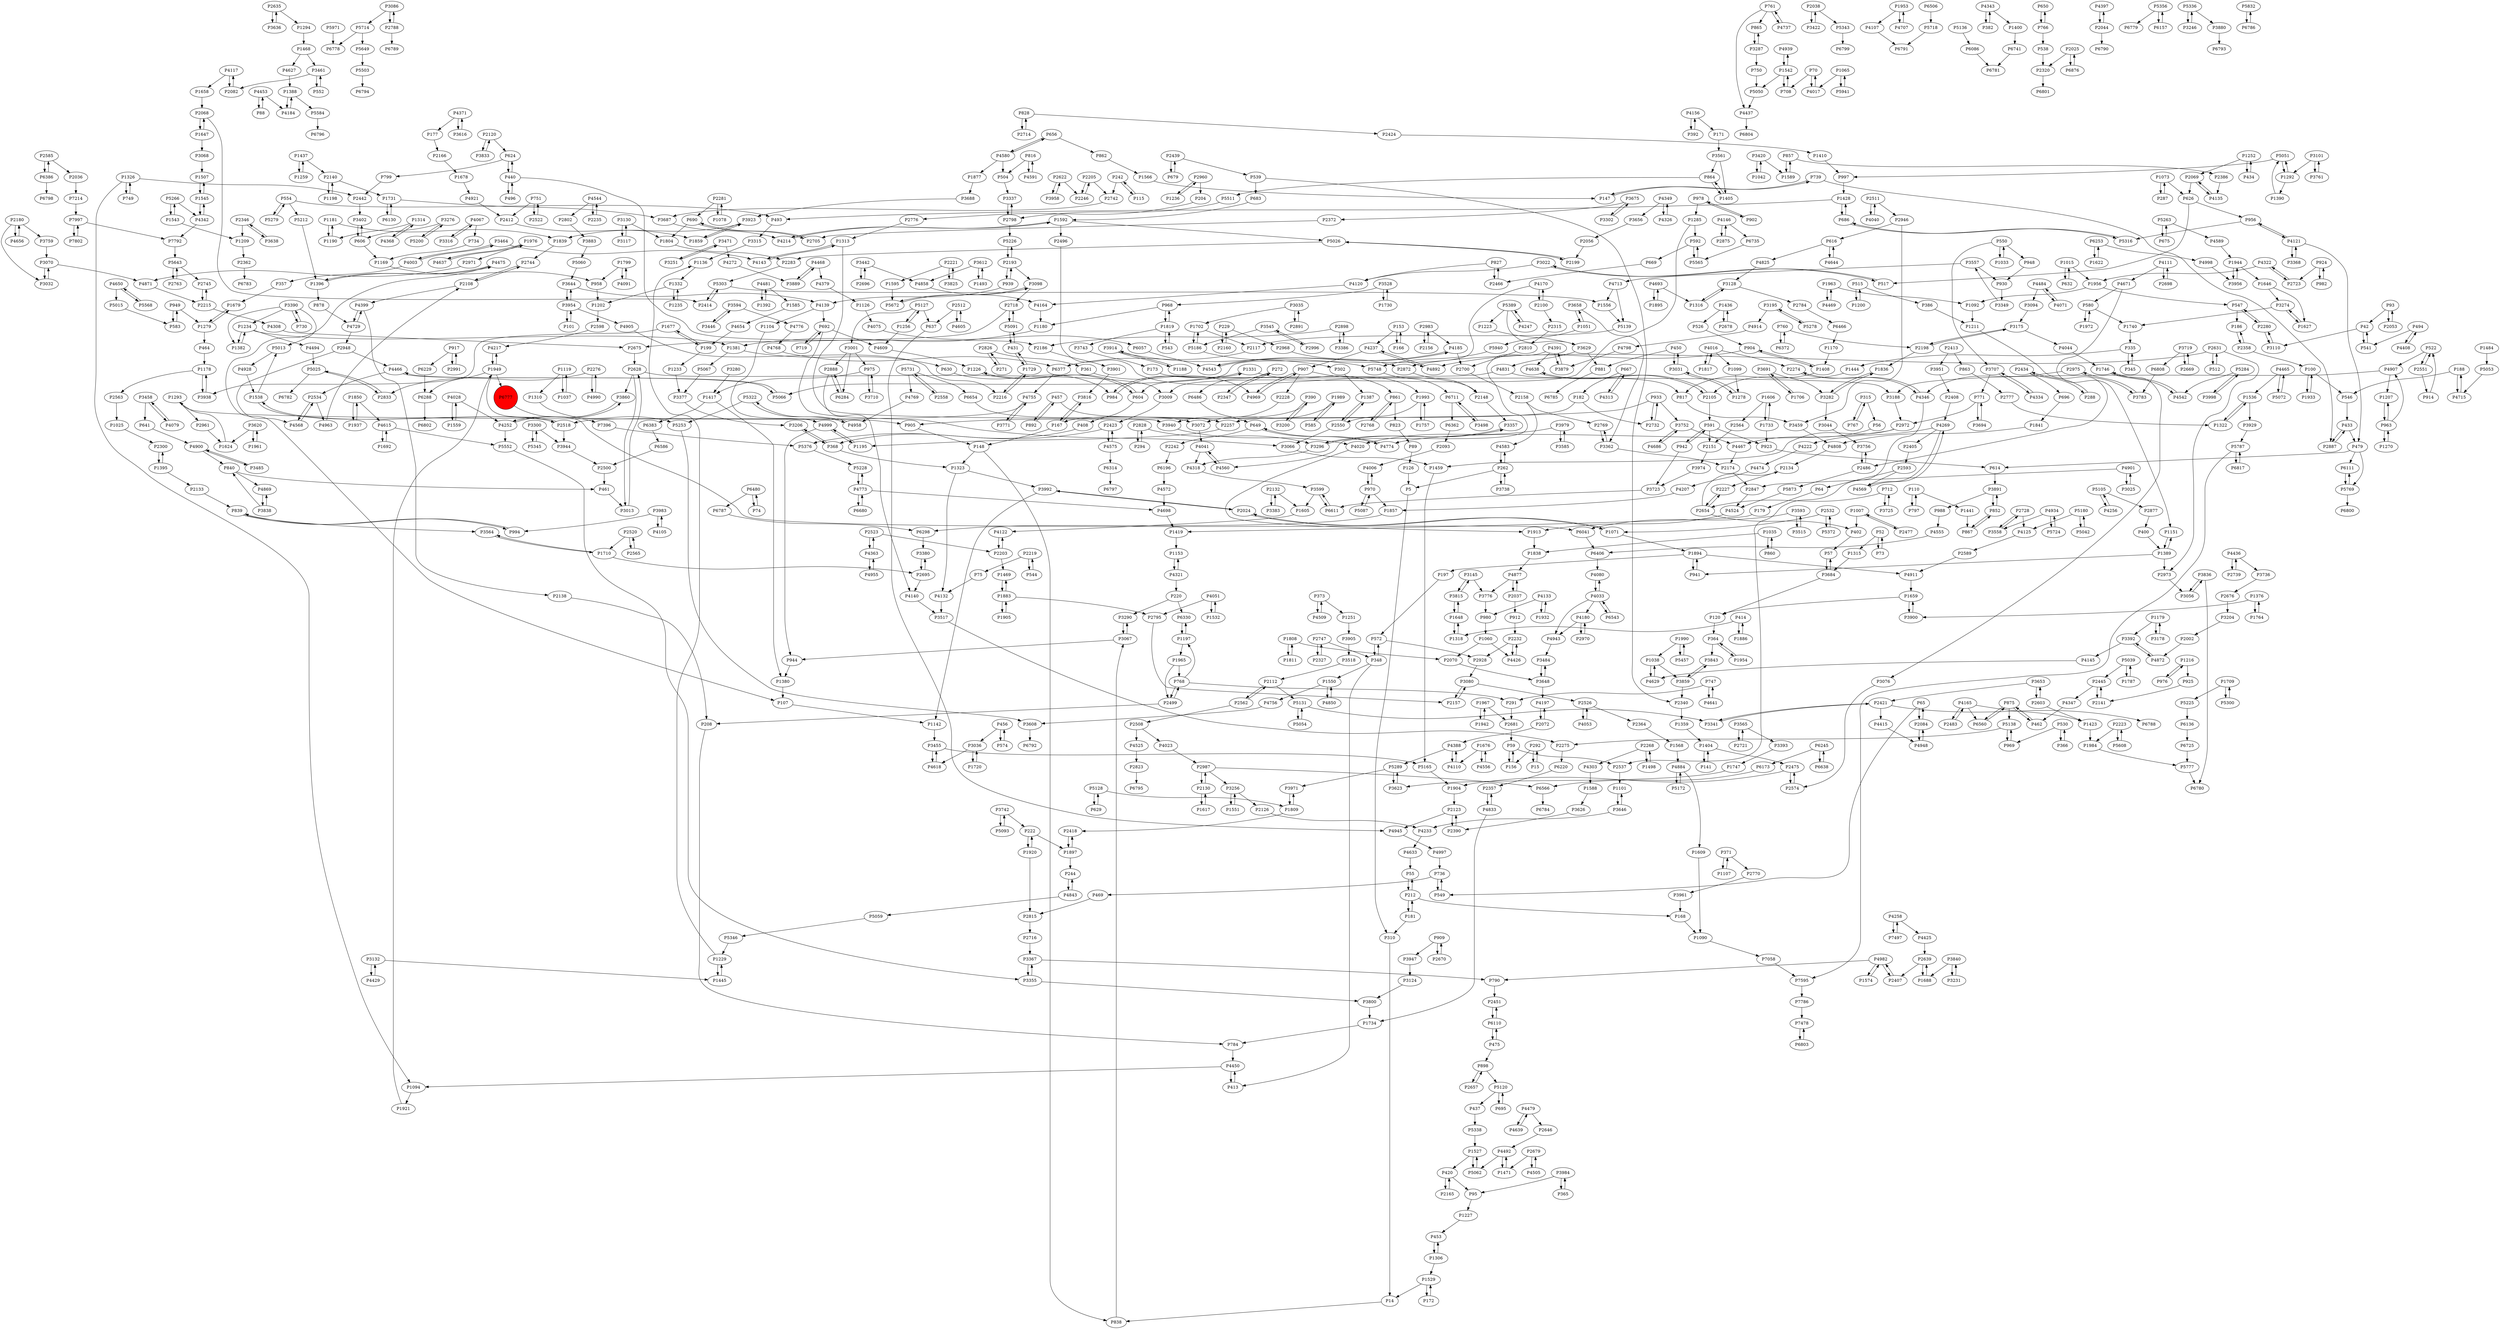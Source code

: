 digraph {
	P1428 -> P493
	P2442 -> P3402
	P4877 -> P2037
	P2072 -> P4197
	P2358 -> P100
	P3761 -> P3101
	P1709 -> P5300
	P1007 -> P2477
	P4067 -> P734
	P4143 -> P1313
	P3992 -> P2024
	P2961 -> P1624
	P1559 -> P4028
	P504 -> P3337
	P89 -> P126
	P3464 -> P4143
	P5568 -> P4650
	P1223 -> P3629
	P1007 -> P402
	P839 -> P994
	P1376 -> P1764
	P2523 -> P2203
	P4033 -> P4180
	P4197 -> P2072
	P2002 -> P4872
	P1252 -> P434
	P14 -> P838
	P768 -> P1197
	P4020 -> P1913
	P1436 -> P526
	P3974 -> P3723
	P2728 -> P4125
	P3648 -> P4197
	P4140 -> P3517
	P2130 -> P2987
	P5062 -> P1527
	P4544 -> P2802
	P4222 -> P4474
	P2108 -> P4399
	P3302 -> P3675
	P1322 -> P1536
	P3629 -> P881
	P335 -> P1444
	P2232 -> P2928
	P1993 -> P1757
	P3464 -> P4003
	P1731 -> P6130
	P2157 -> P3080
	P1809 -> P2418
	P420 -> P2165
	P5087 -> P970
	P1404 -> P141
	P4831 -> P604
	P5971 -> P6778
	P4117 -> P1658
	P1897 -> P2418
	P898 -> P2657
	P6298 -> P3380
	P1877 -> P3688
	P827 -> P2466
	P2551 -> P914
	P2423 -> P5376
	P2888 -> P6284
	P1605 -> P4122
	P4755 -> P3771
	P3594 -> P3446
	P1841 -> P4808
	P3274 -> P1627
	P4349 -> P4326
	P2744 -> P2108
	P686 -> P5316
	P1710 -> P2695
	P5131 -> P5054
	P4650 -> P5568
	P912 -> P2232
	P4997 -> P736
	P2631 -> P2973
	P4637 -> P1976
	P4237 -> P907
	P4347 -> P462
	P1099 -> P1278
	P4575 -> P2423
	P1622 -> P6253
	P1734 -> P784
	P1256 -> P4609
	P4939 -> P1542
	P220 -> P3290
	P4798 -> P3879
	P390 -> P167
	P857 -> P2386
	P994 -> P839
	P592 -> P669
	P100 -> P1933
	P626 -> P956
	P2565 -> P2520
	P2038 -> P3422
	P2946 -> P3459
	P2268 -> P1498
	P2340 -> P1359
	P2280 -> P547
	P3442 -> P4858
	P4474 -> P4207
	P1259 -> P1437
	P4943 -> P3484
	P294 -> P2828
	P4524 -> P1913
	P3742 -> P5093
	P6586 -> P2500
	P949 -> P1279
	P70 -> P4017
	P2739 -> P4436
	P2445 -> P2141
	P1316 -> P3128
	P630 -> P984
	P3455 -> P5165
	P1953 -> P4107
	P1857 -> P6298
	P5072 -> P4465
	P3688 -> P3923
	P4492 -> P1471
	P1949 -> P6288
	P3390 -> P5013
	P3251 -> P3471
	P574 -> P456
	P3101 -> P3761
	P1659 -> P3900
	P3938 -> P1178
	P4773 -> P5228
	P541 -> P42
	P2551 -> P522
	P3422 -> P2038
	P4170 -> P2100
	P1234 -> P1382
	P302 -> P1387
	P930 -> P3349
	P15 -> P292
	P5777 -> P6780
	P3984 -> P365
	P3124 -> P3800
	P3836 -> P3056
	P4016 -> P2274
	P2123 -> P2390
	P469 -> P2815
	P1417 -> P1380
	P5066 -> P4466
	P3393 -> P1747
	P3593 -> P3515
	P6611 -> P3599
	P1382 -> P1234
	P2408 -> P4269
	P5059 -> P5346
	P4326 -> P4349
	P5552 -> P3355
	P768 -> P291
	P7478 -> P6803
	P1405 -> P864
	P522 -> P4907
	P771 -> P2972
	P1292 -> P1390
	P580 -> P1972
	P2424 -> P1410
	P1332 -> P1202
	P288 -> P2434
	P712 -> P3725
	P390 -> P3200
	P7214 -> P7997
	P1107 -> P371
	P291 -> P2681
	P4388 -> P4110
	P3001 -> P6284
	P1617 -> P2130
	P70 -> P708
	P1094 -> P1921
	P1310 -> P5253
	P1390 -> P5051
	P669 -> P2466
	P3044 -> P3756
	P5105 -> P4256
	P3001 -> P2888
	P5015 -> P583
	P1178 -> P2563
	P4185 -> P2700
	P624 -> P440
	P924 -> P2723
	P2747 -> P348
	P2223 -> P1984
	P958 -> P1202
	P4572 -> P4698
	P2105 -> P591
	P2888 -> P4140
	P366 -> P530
	P2875 -> P4146
	P153 -> P166
	P2451 -> P6110
	P4346 -> P2537
	P3710 -> P975
	P4945 -> P4997
	P4016 -> P1099
	P2777 -> P1322
	P1895 -> P4693
	P909 -> P2670
	P2654 -> P2227
	P3035 -> P2891
	P3098 -> P2718
	P695 -> P5120
	P4892 -> P4237
	P1400 -> P6741
	P7997 -> P7792
	P1073 -> P287
	P3833 -> P2120
	P3594 -> P4776
	P3471 -> P4272
	P3031 -> P450
	P5731 -> P2558
	P2215 -> P4308
	P5 -> P310
	P1550 -> P4850
	P840 -> P4869
	P6110 -> P2451
	P4774 -> P649
	P3771 -> P4755
	P3840 -> P3231
	P6386 -> P6798
	P2718 -> P2675
	P2987 -> P6566
	P6111 -> P5769
	P4871 -> P2215
	P2216 -> P1729
	P197 -> P572
	P1990 -> P1038
	P3256 -> P1551
	P1388 -> P4184
	P690 -> P1804
	P2972 -> P1459
	P1015 -> P1956
	P4146 -> P2875
	P1949 -> P6041
	P7997 -> P7802
	P95 -> P1227
	P1252 -> P2069
	P3859 -> P2340
	P6383 -> P6586
	P650 -> P766
	P4580 -> P1877
	P4391 -> P3879
	P1015 -> P632
	P2523 -> P4363
	P1949 -> P6777
	P2973 -> P3056
	P2439 -> P679
	P1170 -> P1408
	P1035 -> P860
	P3653 -> P2421
	P5503 -> P6794
	P2522 -> P751
	P4877 -> P3776
	P3725 -> P712
	P892 -> P457
	P1595 -> P5672
	P2558 -> P5731
	P1677 -> P199
	P3752 -> P4467
	P6330 -> P1197
	P968 -> P1180
	P402 -> P57
	P3420 -> P1589
	P1545 -> P4342
	P5172 -> P4884
	P1226 -> P604
	P4321 -> P220
	P683 -> P1592
	P1408 -> P904
	P4091 -> P1799
	P6480 -> P74
	P790 -> P2451
	P1313 -> P4143
	P3485 -> P4900
	P768 -> P2499
	P1883 -> P1905
	P2698 -> P4111
	P526 -> P904
	P494 -> P4408
	P7396 -> P5376
	P1536 -> P1322
	P3743 -> P173
	P2205 -> P2742
	P5289 -> P3971
	P3287 -> P865
	P3838 -> P4869
	P4475 -> P107
	P5200 -> P3276
	P970 -> P4006
	P546 -> P433
	P2174 -> P2847
	P878 -> P4729
	P4170 -> P5066
	P433 -> P2887
	P4397 -> P2044
	P692 -> P719
	P686 -> P1428
	P1624 -> P1293
	P948 -> P930
	P1285 -> P3009
	P4003 -> P357
	P6711 -> P3498
	P167 -> P3816
	P1313 -> P3940
	P1538 -> P5013
	P1169 -> P958
	P4322 -> P1956
	P220 -> P6330
	P1542 -> P4939
	P5565 -> P592
	P1408 -> P817
	P5165 -> P1904
	P2508 -> P4525
	P591 -> P942
	P4468 -> P3889
	P2550 -> P3066
	P2716 -> P3367
	P1592 -> P5026
	P110 -> P797
	P5356 -> P6779
	P6157 -> P5356
	P1799 -> P4091
	P5093 -> P3742
	P3561 -> P864
	P2414 -> P5303
	P4023 -> P2987
	P5180 -> P4125
	P3368 -> P4121
	P1976 -> P4637
	P1648 -> P3815
	P2585 -> P6386
	P2520 -> P1710
	P4121 -> P3368
	P4121 -> P956
	P1954 -> P364
	P6506 -> P5718
	P6480 -> P6787
	P440 -> P2186
	P547 -> P186
	P1331 -> P984
	P73 -> P52
	P5091 -> P431
	P2823 -> P6795
	P3392 -> P4145
	P3128 -> P2784
	P4006 -> P970
	P408 -> P368
	P2991 -> P917
	P2407 -> P4982
	P550 -> P3707
	P2276 -> P2833
	P272 -> P2347
	P3623 -> P5289
	P852 -> P867
	P5941 -> P1065
	P3280 -> P1417
	P1179 -> P3178
	P1606 -> P1733
	P4075 -> P6057
	P917 -> P2991
	P3296 -> P3357
	P2037 -> P4877
	P182 -> P2732
	P2180 -> P3759
	P3446 -> P3594
	P1417 -> P6383
	P1035 -> P1838
	P4901 -> P3025
	P42 -> P541
	P6377 -> P4755
	P4346 -> P2274
	P1306 -> P453
	P2126 -> P4233
	P5336 -> P3246
	P3565 -> P3393
	P2140 -> P1731
	P624 -> P799
	P3646 -> P1101
	P1507 -> P1545
	P6560 -> P875
	P2675 -> P2628
	P3859 -> P3843
	P6136 -> P6725
	P2165 -> P420
	P2315 -> P2810
	P262 -> P3738
	P1730 -> P3528
	P4469 -> P1963
	P1920 -> P222
	P2872 -> P2148
	P479 -> P6111
	P2562 -> P2508
	P6057 -> P4543
	P2357 -> P4833
	P861 -> P823
	P5050 -> P4437
	P4969 -> P907
	P4467 -> P2174
	P6196 -> P4572
	P6741 -> P6781
	P433 -> P479
	P2971 -> P4871
	P2728 -> P3558
	P1256 -> P5127
	P3905 -> P3518
	P816 -> P4591
	P368 -> P1323
	P5303 -> P1556
	P4051 -> P2795
	P2802 -> P3883
	P2696 -> P3442
	P6253 -> P1622
	P6680 -> P4773
	P2300 -> P1395
	P1702 -> P5186
	P1731 -> P3687
	P3130 -> P1804
	P1819 -> P3743
	P2223 -> P5608
	P939 -> P2193
	P1904 -> P2123
	P3341 -> P2421
	P881 -> P6785
	P3117 -> P3130
	P5042 -> P5180
	P4776 -> P4768
	P1747 -> P3623
	P616 -> P4644
	P3067 -> P944
	P5343 -> P6799
	P3282 -> P1836
	P5584 -> P6796
	P2603 -> P3653
	P5136 -> P6086
	P2654 -> P2134
	P1542 -> P708
	P3954 -> P101
	P5284 -> P4542
	P6372 -> P760
	P6314 -> P6797
	P4825 -> P3128
	P4391 -> P4638
	P4999 -> P1195
	P4313 -> P667
	P3658 -> P3362
	P3080 -> P2157
	P3900 -> P1659
	P6288 -> P6802
	P2134 -> P2227
	P3719 -> P6808
	P2676 -> P3204
	P530 -> P366
	P2512 -> P4605
	P4481 -> P1392
	P292 -> P15
	P988 -> P4555
	P3461 -> P552
	P1092 -> P1211
	P6777 -> P7396
	P1746 -> P4542
	P3646 -> P4233
	P799 -> P2442
	P1179 -> P3392
	P1216 -> P976
	P656 -> P862
	P3036 -> P1720
	P1389 -> P1151
	P3616 -> P4371
	P4843 -> P5059
	P1692 -> P4615
	P1678 -> P4921
	P626 -> P517
	P2705 -> P690
	P1894 -> P941
	P4833 -> P1734
	P1961 -> P3620
	P739 -> P147
	P42 -> P3110
	P1235 -> P1332
	P4583 -> P262
	P440 -> P496
	P4125 -> P2589
	P348 -> P1550
	P1437 -> P2140
	P554 -> P493
	P2423 -> P4575
	P2044 -> P6790
	P3951 -> P2408
	P4556 -> P1676
	P4120 -> P4164
	P3545 -> P2996
	P1658 -> P2068
	P1606 -> P2564
	P65 -> P549
	P3691 -> P1706
	P4773 -> P6680
	P4033 -> P4943
	P1956 -> P1092
	P862 -> P1566
	P461 -> P3013
	P4256 -> P5105
	P3992 -> P1142
	P5748 -> P6711
	P861 -> P2768
	P3094 -> P3175
	P208 -> P784
	P2563 -> P1025
	P1956 -> P547
	P4633 -> P55
	P6876 -> P2025
	P4484 -> P4071
	P2025 -> P6876
	P2628 -> P3860
	P4693 -> P1316
	P2635 -> P3636
	P4544 -> P2235
	P5051 -> P997
	P2631 -> P512
	P52 -> P73
	P3110 -> P2280
	P3684 -> P120
	P2798 -> P3337
	P5225 -> P6136
	P1920 -> P2815
	P3961 -> P168
	P1468 -> P3461
	P6803 -> P7478
	P413 -> P4450
	P2975 -> P3783
	P365 -> P3984
	P5511 -> P2798
	P2180 -> P4656
	P4342 -> P7792
	P5025 -> P6782
	P3979 -> P3585
	P736 -> P549
	P3175 -> P4044
	P2486 -> P5873
	P734 -> P1169
	P4713 -> P1556
	P1498 -> P2268
	P4568 -> P2534
	P244 -> P4843
	P2158 -> P4583
	P2593 -> P64
	P4934 -> P3558
	P583 -> P949
	P3891 -> P988
	P2776 -> P1313
	P4017 -> P70
	P1060 -> P4426
	P2574 -> P2475
	P4269 -> P4222
	P4639 -> P4479
	P5091 -> P2718
	P515 -> P1200
	P5228 -> P4773
	P907 -> P4969
	P904 -> P4892
	P4107 -> P6791
	P2898 -> P3386
	P2140 -> P1198
	P2622 -> P3958
	P4591 -> P816
	P3274 -> P1740
	P1209 -> P2362
	P4033 -> P4080
	P5731 -> P4769
	P2193 -> P3098
	P315 -> P56
	P5105 -> P2877
	P171 -> P3561
	P1037 -> P1119
	P3983 -> P994
	P4858 -> P4164
	P186 -> P2358
	P3707 -> P4334
	P1285 -> P592
	P2593 -> P4569
	P2511 -> P2946
	P2072 -> P4388
	P550 -> P948
	P5724 -> P4934
	P4609 -> P1226
	P2483 -> P4165
	P5718 -> P6791
	P1445 -> P1229
	P2635 -> P1294
	P2589 -> P4911
	P2044 -> P4397
	P4958 -> P5322
	P479 -> P5769
	P1197 -> P1965
	P3940 -> P4020
	P1236 -> P2960
	P4067 -> P3316
	P942 -> P591
	P4258 -> P4425
	P550 -> P1033
	P761 -> P4737
	P4955 -> P4363
	P147 -> P739
	P1202 -> P2598
	P1679 -> P1279
	P3752 -> P4686
	P4040 -> P2511
	P3032 -> P3070
	P3367 -> P3355
	P543 -> P1819
	P6654 -> P3072
	P2828 -> P294
	P2714 -> P828
	P1729 -> P431
	P2654 -> P402
	P4165 -> P6560
	P1180 -> P1381
	P2598 -> P4217
	P2421 -> P3341
	P93 -> P42
	P1894 -> P4911
	P400 -> P1389
	P1294 -> P1468
	P1437 -> P1259
	P3984 -> P95
	P2987 -> P2130
	P4453 -> P4184
	P3815 -> P1648
	P2268 -> P4303
	P1292 -> P5051
	P4041 -> P4318
	P2386 -> P4135
	P7497 -> P4258
	P1469 -> P1883
	P2500 -> P461
	P817 -> P3459
	P3653 -> P2603
	P3914 -> P5748
	P2372 -> P2705
	P1989 -> P3072
	P2132 -> P1605
	P1326 -> P749
	P4247 -> P5389
	P784 -> P4450
	P4928 -> P1538
	P1538 -> P2518
	P6253 -> P4998
	P3195 -> P4914
	P3066 -> P1459
	P2193 -> P939
	P1543 -> P5266
	P1648 -> P1318
	P3128 -> P1316
	P522 -> P2551
	P3067 -> P3290
	P6466 -> P1170
	P1126 -> P4075
	P4111 -> P2698
	P2562 -> P2112
	P5026 -> P2283
	P3458 -> P4079
	P434 -> P1252
	P2960 -> P1236
	P1293 -> P905
	P2198 -> P3175
	P4756 -> P3608
	P1441 -> P867
	P315 -> P767
	P153 -> P4237
	P1038 -> P3859
	P978 -> P902
	P1181 -> P1190
	P3377 -> P3206
	P272 -> P6486
	P2405 -> P2593
	P2466 -> P827
	P2024 -> P1071
	P1033 -> P550
	P2228 -> P3940
	P3956 -> P1944
	P456 -> P574
	P3025 -> P4901
	P2082 -> P4117
	P3687 -> P4214
	P2970 -> P4180
	P5051 -> P1292
	P4028 -> P4252
	P4494 -> P5025
	P939 -> P4139
	P1592 -> P2496
	P1323 -> P4132
	P494 -> P541
	P1592 -> P4214
	P3825 -> P2221
	P4165 -> P1423
	P5120 -> P695
	P949 -> P583
	P898 -> P5120
	P6817 -> P5787
	P3098 -> P5672
	P287 -> P1073
	P2768 -> P861
	P3518 -> P2112
	P1585 -> P4654
	P222 -> P1897
	P3901 -> P3816
	P747 -> P291
	P1811 -> P1808
	P6229 -> P6288
	P4907 -> P3188
	P3675 -> P2372
	P2100 -> P2315
	P2670 -> P909
	P2723 -> P4322
	P5389 -> P3629
	P2242 -> P6196
	P4269 -> P2405
	P614 -> P3891
	P5139 -> P2117
	P3068 -> P1507
	P749 -> P1326
	P6130 -> P1731
	P2678 -> P1436
	P592 -> P5565
	P970 -> P1857
	P3132 -> P1445
	P1151 -> P1389
	P3296 -> P4318
	P262 -> P4583
	P2024 -> P3992
	P3009 -> P2423
	P2603 -> P1423
	P2718 -> P5091
	P2068 -> P1647
	P4569 -> P4269
	P222 -> P1920
	P1278 -> P3031
	P1404 -> P2475
	P4901 -> P2847
	P120 -> P364
	P6711 -> P6362
	P4884 -> P5172
	P4982 -> P790
	P4111 -> P4671
	P2695 -> P4140
	P606 -> P1169
	P2960 -> P204
	P2518 -> P3944
	P1944 -> P3956
	P6041 -> P6406
	P4363 -> P2523
	P212 -> P55
	P4479 -> P4639
	P4003 -> P3464
	P2520 -> P2565
	P115 -> P242
	P1709 -> P5225
	P450 -> P881
	P2518 -> P1538
	P56 -> P4467
	P3315 -> P1136
	P166 -> P153
	P1967 -> P2681
	P1181 -> P1839
	P2639 -> P2407
	P606 -> P3402
	P4156 -> P171
	P679 -> P2439
	P3390 -> P1382
	P4729 -> P2948
	P2795 -> P2157
	P4233 -> P4633
	P2550 -> P1387
	P5300 -> P1709
	P3599 -> P6611
	P310 -> P14
	P747 -> P4641
	P204 -> P2776
	P2186 -> P3901
	P1972 -> P580
	P5769 -> P6800
	P1532 -> P4051
	P4146 -> P6735
	P969 -> P5138
	P2508 -> P4023
	P852 -> P3891
	P1989 -> P585
	P5672 -> P3098
	P5940 -> P5748
	P4914 -> P4798
	P75 -> P4132
	P1190 -> P1181
	P5873 -> P4524
	P1211 -> P2486
	P4133 -> P1932
	P1921 -> P1949
	P3188 -> P2972
	P1315 -> P3684
	P530 -> P969
	P2219 -> P544
	P667 -> P182
	P760 -> P2198
	P6110 -> P475
	P1234 -> P4494
	P2108 -> P2744
	P3282 -> P3044
	P172 -> P1529
	P554 -> P5279
	P3195 -> P5278
	P4481 -> P1585
	P4408 -> P494
	P1646 -> P3274
	P604 -> P1226
	P357 -> P1679
	P3691 -> P3282
	P3620 -> P1624
	P3838 -> P840
	P840 -> P461
	P515 -> P386
	P3954 -> P4905
	P1574 -> P4982
	P4053 -> P2526
	P1804 -> P2283
	P1234 -> P1381
	P1746 -> P3076
	P2534 -> P4963
	P1468 -> P4627
	P2084 -> P65
	P4729 -> P4399
	P52 -> P1315
	P5289 -> P3623
	P2130 -> P1617
	P364 -> P1954
	P2763 -> P5643
	P2679 -> P4505
	P3362 -> P2769
	P1388 -> P5584
	P3883 -> P5060
	P2056 -> P2199
	P4437 -> P6804
	P2227 -> P2654
	P2439 -> P539
	P7786 -> P7478
	P3891 -> P852
	P3383 -> P2132
	P1937 -> P1850
	P199 -> P1677
	P1251 -> P3905
	P3564 -> P1710
	P875 -> P462
	P2221 -> P1595
	P4121 -> P479
	P1551 -> P3256
	P141 -> P1404
	P1965 -> P768
	P1963 -> P4469
	P5060 -> P3644
	P414 -> P1318
	P1153 -> P4321
	P982 -> P924
	P4117 -> P2082
	P5769 -> P6111
	P2123 -> P4945
	P126 -> P5
	P2120 -> P624
	P364 -> P3843
	P2198 -> P1836
	P74 -> P6480
	P914 -> P522
	P547 -> P2280
	P4436 -> P3736
	P179 -> P1419
	P984 -> P1331
	P2166 -> P1678
	P3958 -> P2622
	P4214 -> P1592
	P1227 -> P453
	P1071 -> P1894
	P1216 -> P925
	P4650 -> P5015
	P110 -> P1441
	P907 -> P1993
	P580 -> P1740
	P59 -> P2537
	P2327 -> P2747
	P860 -> P1035
	P371 -> P2770
	P5026 -> P2199
	P2105 -> P4638
	P242 -> P2742
	P496 -> P440
	P1306 -> P1529
	P649 -> P2242
	P3923 -> P1839
	P975 -> P1417
	P909 -> P3947
	P816 -> P504
	P823 -> P89
	P3013 -> P2628
	P4644 -> P616
	P101 -> P3954
	P5278 -> P3195
	P453 -> P1306
	P1396 -> P4475
	P2274 -> P4346
	P2445 -> P4347
	P857 -> P1589
	P2975 -> P4346
	P3889 -> P4468
	P4850 -> P1550
	P2769 -> P3362
	P3357 -> P3296
	P4139 -> P692
	P1527 -> P5062
	P4145 -> P4629
	P708 -> P1542
	P4509 -> P373
	P4638 -> P2105
	P1419 -> P1153
	P1740 -> P335
	P5322 -> P4958
	P2486 -> P3756
	P5372 -> P2532
	P3929 -> P5787
	P2364 -> P1568
	P6220 -> P2357
	P3528 -> P1730
	P3515 -> P3593
	P924 -> P982
	P766 -> P538
	P4831 -> P817
	P5316 -> P686
	P3022 -> P4120
	P4693 -> P1895
	P1676 -> P4110
	P4963 -> P2108
	P3355 -> P3367
	P3558 -> P2728
	P4371 -> P177
	P1609 -> P1090
	P2639 -> P1688
	P1195 -> P4999
	P1527 -> P420
	P902 -> P978
	P1090 -> P7058
	P2412 -> P1859
	P3608 -> P6792
	P2156 -> P2983
	P1932 -> P4133
	P667 -> P4313
	P1025 -> P2300
	P3256 -> P2126
	P4080 -> P4033
	P6735 -> P5565
	P3719 -> P2669
	P1178 -> P3938
	P5186 -> P302
	P3200 -> P390
	P5787 -> P7595
	P4105 -> P3983
	P4399 -> P2138
	P2810 -> P2700
	P1886 -> P414
	P4905 -> P2216
	P1566 -> P147
	P6386 -> P2585
	P440 -> P624
	P1293 -> P2961
	P730 -> P3390
	P1136 -> P1332
	P963 -> P4907
	P177 -> P2166
	P1065 -> P5941
	P3612 -> P1493
	P475 -> P898
	P692 -> P4609
	P5608 -> P2223
	P5389 -> P1223
	P956 -> P5316
	P4133 -> P980
	P382 -> P4343
	P4342 -> P1545
	P4318 -> P3599
	P3684 -> P57
	P371 -> P1107
	P4990 -> P2276
	P1436 -> P2678
	P4872 -> P3392
	P4207 -> P1857
	P2215 -> P2745
	P348 -> P572
	P2826 -> P361
	P3076 -> P2574
	P1207 -> P963
	P475 -> P6110
	P2631 -> P2872
	P3979 -> P4020
	P2877 -> P400
	P3815 -> P3145
	P3498 -> P6711
	P3944 -> P2500
	P457 -> P892
	P3086 -> P2788
	P4165 -> P2483
	P2646 -> P4492
	P4272 -> P3889
	P1395 -> P2133
	P4686 -> P3752
	P760 -> P6372
	P1060 -> P2070
	P457 -> P2257
	P2100 -> P4170
	P3145 -> P3776
	P5714 -> P6778
	P1051 -> P5940
	P348 -> P413
	P1318 -> P1648
	P1229 -> P1445
	P2669 -> P3719
	P1729 -> P2216
	P188 -> P546
	P4258 -> P7497
	P3080 -> P2526
	P1799 -> P958
	P4164 -> P1180
	P3971 -> P1809
	P1710 -> P3564
	P3392 -> P4872
	P3362 -> P2174
	P3836 -> P6780
	P1993 -> P2550
	P1038 -> P4629
	P2833 -> P5025
	P2281 -> P1078
	P5131 -> P3341
	P2276 -> P4990
	P1550 -> P4756
	P6543 -> P4033
	P1556 -> P5139
	P1381 -> P630
	P3204 -> P2002
	P4755 -> P2518
	P3035 -> P1702
	P5279 -> P554
	P4252 -> P3860
	P2203 -> P4122
	P188 -> P4715
	P1787 -> P5039
	P2148 -> P3357
	P5138 -> P2275
	P4184 -> P1388
	P1859 -> P3923
	P933 -> P2732
	P4900 -> P840
	P4998 -> P3956
	P2887 -> P433
	P1326 -> P1094
	P2203 -> P1469
	P368 -> P3206
	P373 -> P1251
	P3557 -> P4713
	P554 -> P5212
	P6406 -> P4080
	P2742 -> P3687
	P4589 -> P1944
	P5053 -> P4715
	P3287 -> P750
	P1942 -> P1967
	P4921 -> P2412
	P4016 -> P1817
	P4629 -> P1038
	P2280 -> P3110
	P199 -> P1233
	P5338 -> P1527
	P2496 -> P2148
	P2151 -> P3974
	P2537 -> P1101
	P944 -> P1380
	P59 -> P156
	P2788 -> P6789
	P978 -> P1285
	P1197 -> P6330
	P3675 -> P3302
	P3636 -> P2635
	P4071 -> P4484
	P2221 -> P3825
	P3459 -> P4808
	P2084 -> P4948
	P3658 -> P1051
	P656 -> P4580
	P3471 -> P3251
	P761 -> P4437
	P2117 -> P6377
	P3300 -> P5345
	P2948 -> P4466
	P6245 -> P6638
	P2180 -> P3032
	P544 -> P2219
	P3742 -> P222
	P4907 -> P1207
	P5263 -> P4589
	P2132 -> P3383
	P1065 -> P4017
	P3694 -> P771
	P3561 -> P1405
	P3072 -> P4041
	P751 -> P2522
	P5253 -> P3608
	P464 -> P1178
	P2138 -> P208
	P2983 -> P2156
	P4948 -> P2084
	P2972 -> P4774
	P2499 -> P208
	P538 -> P2320
	P6808 -> P3783
	P7802 -> P7997
	P3402 -> P606
	P2679 -> P1471
	P1808 -> P2070
	P1380 -> P107
	P1976 -> P2971
	P3276 -> P606
	P690 -> P2705
	P4808 -> P2134
	P4466 -> P2534
	P1545 -> P1507
	P1314 -> P4368
	P3367 -> P790
	P1323 -> P3992
	P1270 -> P963
	P4671 -> P1151
	P373 -> P4509
	P5832 -> P6786
	P5263 -> P675
	P2112 -> P2562
	P1392 -> P4481
	P4505 -> P2679
	P3246 -> P5336
	P2526 -> P2364
	P3380 -> P2695
	P4560 -> P4041
	P1819 -> P543
	P1588 -> P3626
	P173 -> P3188
	P1071 -> P2024
	P2564 -> P2151
	P5714 -> P5649
	P414 -> P1886
	P3629 -> P4831
	P4041 -> P4560
	P4180 -> P2970
	P968 -> P1819
	P5356 -> P6157
	P7792 -> P5643
	P479 -> P614
	P3355 -> P3800
	P3484 -> P3648
	P4525 -> P2823
	P345 -> P335
	P2347 -> P272
	P2275 -> P6220
	P3626 -> P2390
	P4450 -> P1094
	P1990 -> P5457
	P1702 -> P2117
	P1984 -> P5777
	P4363 -> P4955
	P980 -> P1060
	P5643 -> P2763
	P3455 -> P4618
	P976 -> P1216
	P4051 -> P1532
	P2987 -> P3256
	P2770 -> P3961
	P3759 -> P3070
	P6638 -> P6245
	P637 -> P4945
	P4618 -> P3455
	P431 -> P5091
	P517 -> P3022
	P572 -> P2928
	P1389 -> P941
	P2585 -> P2036
	P1104 -> P4999
	P2160 -> P229
	P1389 -> P2973
	P2025 -> P2320
	P3656 -> P2056
	P2257 -> P1195
	P4656 -> P2180
	P1078 -> P2281
	P875 -> P5138
	P1529 -> P14
	P4475 -> P1396
	P55 -> P212
	P761 -> P865
	P3316 -> P4067
	P3840 -> P1688
	P93 -> P2053
	P3843 -> P3859
	P632 -> P1015
	P549 -> P736
	P2732 -> P933
	P456 -> P3036
	P181 -> P310
	P3031 -> P1278
	P3860 -> P4252
	P4615 -> P5552
	P591 -> P923
	P2036 -> P7214
	P4436 -> P2739
	P1850 -> P4615
	P2037 -> P912
	P2346 -> P3638
	P3517 -> P2275
	P5127 -> P637
	P4654 -> P199
	P864 -> P5511
	P4033 -> P6543
	P3783 -> P2975
	P907 -> P2228
	P181 -> P212
	P167 -> P148
	P3442 -> P2696
	P2657 -> P898
	P4426 -> P2232
	P828 -> P2424
	P2828 -> P3296
	P242 -> P115
	P4399 -> P4729
	P65 -> P2084
	P2747 -> P2327
	P1676 -> P4556
	P4492 -> P5062
	P4773 -> P4698
	P2700 -> P2158
	P4999 -> P944
	P5128 -> P1809
	P2141 -> P2445
	P905 -> P148
	P4349 -> P3656
	P5376 -> P5228
	P750 -> P5050
	P3206 -> P368
	P2477 -> P1007
	P970 -> P5087
	P1647 -> P3068
	P1119 -> P1037
	P5039 -> P1787
	P493 -> P3315
	P5643 -> P2745
	P3880 -> P6793
	P4237 -> P4892
	P2928 -> P3080
	P865 -> P3287
	P1200 -> P515
	P2695 -> P3380
	P1410 -> P997
	P2070 -> P3648
	P4371 -> P3616
	P2219 -> P75
	P3776 -> P980
	P712 -> P2654
	P229 -> P2968
	P3276 -> P5200
	P2681 -> P59
	P3620 -> P1961
	P827 -> P4120
	P696 -> P1841
	P5266 -> P1543
	P3914 -> P1188
	P4217 -> P1949
	P1493 -> P3612
	P5120 -> P437
	P431 -> P1729
	P1897 -> P244
	P335 -> P345
	P2499 -> P768
	P4737 -> P761
	P2532 -> P5372
	P262 -> P5
	P1706 -> P3691
	P1188 -> P3914
	P875 -> P6560
	P6362 -> P2093
	P3723 -> P6611
	P3644 -> P3954
	P3738 -> P262
	P1808 -> P1811
	P2390 -> P2123
	P6284 -> P2888
	P2511 -> P4040
	P3923 -> P1859
	P867 -> P852
	P863 -> P2777
	P736 -> P469
	P168 -> P1090
	P5180 -> P5042
	P4269 -> P4569
	P2038 -> P5343
	P975 -> P3710
	P6245 -> P6173
	P2968 -> P2872
	P1883 -> P1469
	P3130 -> P3117
	P1042 -> P3420
	P3557 -> P930
	P4465 -> P1536
	P1757 -> P1993
	P437 -> P5338
	P5039 -> P2445
	P5226 -> P2193
	P1764 -> P1376
	P4641 -> P747
	P4698 -> P1419
	P2826 -> P271
	P3337 -> P2798
	P1331 -> P861
	P4833 -> P2357
	P616 -> P4825
	P1332 -> P1235
	P5266 -> P4342
	P148 -> P838
	P5322 -> P5253
	P4079 -> P3458
	P3593 -> P6041
	P5025 -> P2833
	P1836 -> P3282
	P3998 -> P5284
	P1905 -> P1883
	P1963 -> P1092
	P1568 -> P4884
	P767 -> P315
	P1051 -> P3658
	P539 -> P2340
	P2948 -> P4568
	P1381 -> P5067
	P6086 -> P6781
	P4466 -> P5066
	P3175 -> P2198
	P1543 -> P1209
	P1933 -> P100
	P3800 -> P1734
	P1733 -> P923
	P2205 -> P2246
	P5067 -> P3377
	P3420 -> P1042
	P4715 -> P188
	P3458 -> P641
	P4843 -> P244
	P156 -> P59
	P1953 -> P4707
	P2346 -> P1209
	P2069 -> P626
	P2946 -> P616
	P649 -> P4774
	P2622 -> P2246
	P4388 -> P5289
	P1627 -> P3274
	P3585 -> P3979
	P3086 -> P5714
	P1326 -> P2442
	P2898 -> P2186
	P5284 -> P3998
	P4453 -> P88
	P271 -> P2826
	P1688 -> P2639
	P4110 -> P4388
	P2120 -> P3833
	P1817 -> P4016
	P1428 -> P686
	P7595 -> P7786
	P3036 -> P4618
	P7058 -> P7595
	P4185 -> P4543
	P4605 -> P2512
	P1733 -> P1606
	P2413 -> P3951
	P6786 -> P5832
	P1659 -> P120
	P450 -> P3031
	P229 -> P2160
	P1965 -> P2499
	P4139 -> P1104
	P4391 -> P4560
	P3638 -> P2346
	P4303 -> P1588
	P2358 -> P186
	P4028 -> P1559
	P797 -> P110
	P57 -> P3684
	P3947 -> P3124
	P1589 -> P857
	P3599 -> P1605
	P3612 -> P4858
	P771 -> P3694
	P392 -> P4156
	P2246 -> P2205
	P4135 -> P2069
	P1529 -> P172
	P1484 -> P5053
	P1459 -> P5165
	P1536 -> P3929
	P462 -> P875
	P839 -> P3564
	P6486 -> P649
	P1819 -> P968
	P1396 -> P878
	P4252 -> P5552
	P4869 -> P3838
	P3132 -> P4429
	P3386 -> P2898
	P2532 -> P1071
	P552 -> P3461
	P512 -> P2631
	P3816 -> P167
	P997 -> P1428
	P5127 -> P3001
	P107 -> P1142
	P2283 -> P5303
	P420 -> P95
	P572 -> P348
	P3954 -> P3644
	P1142 -> P3455
	P4343 -> P1400
	P923 -> P614
	P4543 -> P4185
	P3001 -> P975
	P3736 -> P2676
	P2526 -> P4053
	P3390 -> P730
	P1314 -> P1190
	P5336 -> P3880
	P4934 -> P5724
	P3879 -> P4391
	P838 -> P3067
	P292 -> P156
	P1423 -> P1984
	P4707 -> P1953
	P963 -> P1207
	P4429 -> P3132
	P4180 -> P4943
	P4132 -> P3517
	P3056 -> P3836
	P2199 -> P5026
	P4479 -> P2646
	P5346 -> P1229
	P100 -> P546
	P4334 -> P3707
	P1838 -> P4877
	P386 -> P1211
	P3545 -> P5186
	P2434 -> P696
	P2053 -> P93
	P6566 -> P6784
	P2320 -> P6801
	P4542 -> P1746
	P2512 -> P637
	P3290 -> P3067
	P5013 -> P4928
	P2421 -> P6788
	P3145 -> P3815
	P5127 -> P1256
	P5212 -> P1396
	P864 -> P1405
	P148 -> P1323
	P1101 -> P3646
	P4911 -> P1659
	P3101 -> P1292
	P5389 -> P4247
	P4982 -> P1574
	P3565 -> P2721
	P6725 -> P5777
	P5649 -> P5503
	P2628 -> P3013
	P3648 -> P3484
	P2996 -> P3545
	P2983 -> P4185
	P4580 -> P656
	P1894 -> P197
	P2475 -> P2574
	P2362 -> P6783
	P2413 -> P863
	P629 -> P5128
	P4468 -> P4379
	P4122 -> P2203
	P6173 -> P6566
	P2534 -> P4568
	P1949 -> P4217
	P1677 -> P3938
	P4484 -> P3094
	P3528 -> P968
	P3178 -> P1179
	P361 -> P4969
	P1198 -> P2140
	P4575 -> P6314
	P4982 -> P2407
	P4580 -> P504
	P2798 -> P5226
	P5303 -> P2414
	P5186 -> P1702
	P4768 -> P6377
	P4450 -> P413
	P5457 -> P1990
	P2158 -> P2769
	P1387 -> P2550
	P3707 -> P771
	P1395 -> P2300
	P4465 -> P5072
	P4322 -> P2723
	P3983 -> P4105
	P5787 -> P6817
	P751 -> P2412
	P4156 -> P392
	P1646 -> P1627
	P1229 -> P1136
	P942 -> P3723
	P4379 -> P1126
	P2847 -> P4524
	P1359 -> P1404
	P1279 -> P464
	P3756 -> P2486
	P4627 -> P1388
	P692 -> P3066
	P4368 -> P1314
	P4900 -> P3485
	P2891 -> P3035
	P1883 -> P2795
	P3022 -> P517
	P212 -> P181
	P4615 -> P1692
	P2068 -> P2414
	P2421 -> P4415
	P3644 -> P4139
	P2232 -> P4426
	P539 -> P683
	P1809 -> P3971
	P1233 -> P3377
	P675 -> P5263
	P3349 -> P3557
	P963 -> P1270
	P2721 -> P3565
	P88 -> P4453
	P1542 -> P5050
	P2475 -> P1904
	P3461 -> P2082
	P4425 -> P2639
	P1279 -> P1679
	P2418 -> P1897
	P4555 -> P6406
	P182 -> P2257
	P2193 -> P5226
	P2784 -> P6466
	P739 -> P2887
	P4769 -> P4958
	P4671 -> P580
	P2112 -> P5131
	P766 -> P650
	P2093 -> P4006
	P1647 -> P2068
	P64 -> P179
	P3070 -> P3032
	P3231 -> P3840
	P1720 -> P3036
	P933 -> P905
	P2815 -> P2716
	P1839 -> P2744
	P1471 -> P4492
	P3390 -> P1234
	P4321 -> P1153
	P1119 -> P1310
	P6787 -> P6298
	P4044 -> P1746
	P719 -> P692
	P5128 -> P629
	P2434 -> P288
	P925 -> P2141
	P4343 -> P382
	P828 -> P2714
	P2235 -> P4544
	P4713 -> P5139
	P2745 -> P2215
	P4415 -> P4948
	P591 -> P2151
	P1850 -> P1937
	P3070 -> P4871
	P212 -> P168
	P5138 -> P969
	P917 -> P6229
	P933 -> P3752
	P4884 -> P1609
	P5054 -> P5131
	P2788 -> P3086
	P956 -> P4121
	P2133 -> P839
	P604 -> P408
	P5345 -> P3300
	P1444 -> P2105
	P2069 -> P4135
	P641 -> P4900
	P585 -> P1989
	P1376 -> P3900
	P5731 -> P6654
	P2281 -> P690
	P1967 -> P1942
	P941 -> P1894
	P1073 -> P626
	P1944 -> P1646
	P2628 -> P3009
	P4308 -> P2675
	P3300 -> P3944
	P1913 -> P1838
	P904 -> P1408
	P6777 [shape=circle]
	P6777 [style=filled]
	P6777 [fillcolor=red]
}